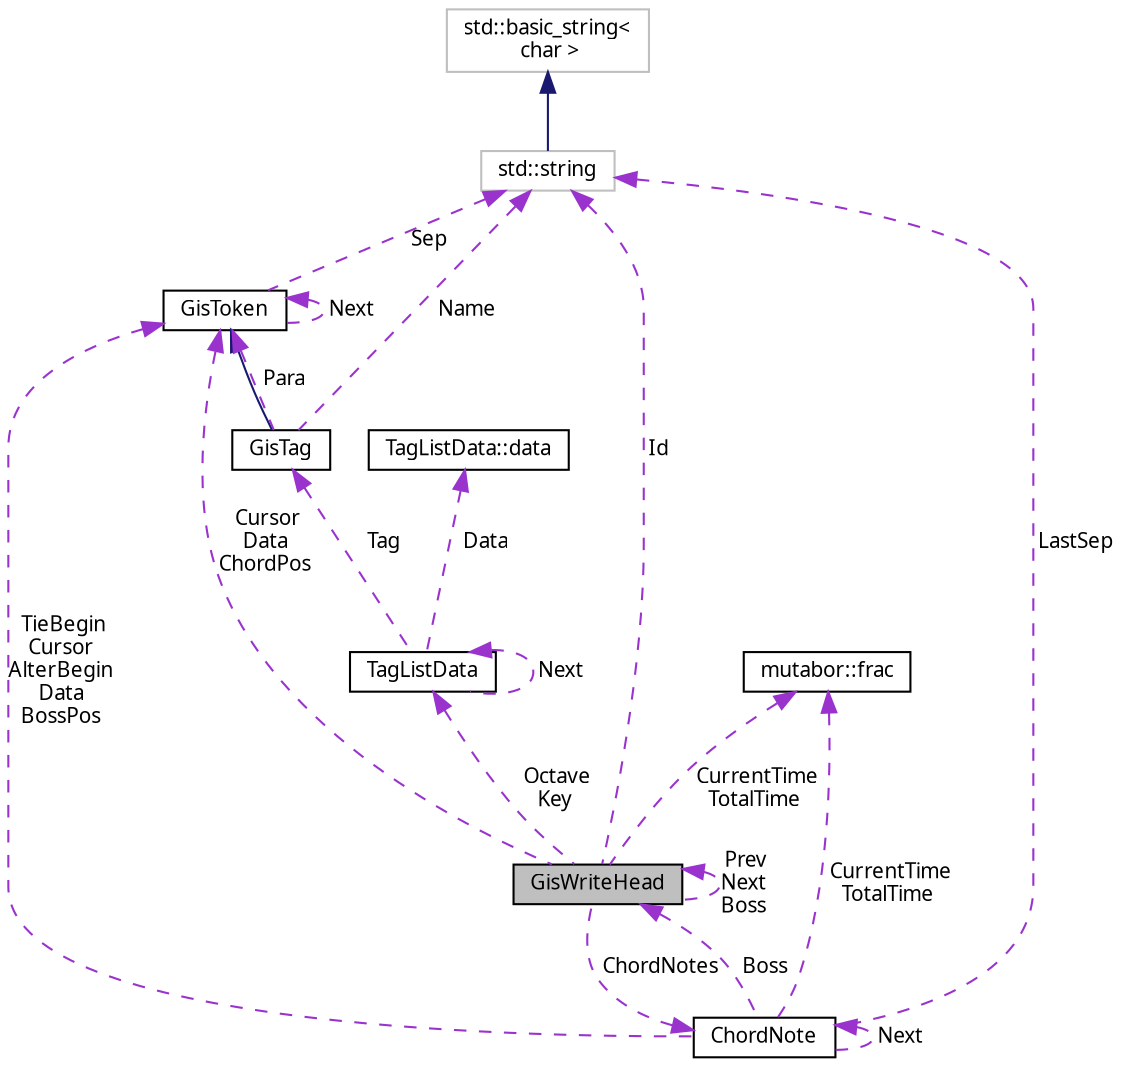 digraph "GisWriteHead"
{
  edge [fontname="Sans",fontsize="10",labelfontname="Sans",labelfontsize="10"];
  node [fontname="Sans",fontsize="10",shape=record];
  Node1 [label="GisWriteHead",height=0.2,width=0.4,color="black", fillcolor="grey75", style="filled", fontcolor="black"];
  Node2 -> Node1 [dir="back",color="darkorchid3",fontsize="10",style="dashed",label=" Octave\nKey" ,fontname="Sans"];
  Node2 [label="TagListData",height=0.2,width=0.4,color="black", fillcolor="white", style="filled",URL="$d5/d11/structTagListData.html"];
  Node2 -> Node2 [dir="back",color="darkorchid3",fontsize="10",style="dashed",label=" Next" ,fontname="Sans"];
  Node3 -> Node2 [dir="back",color="darkorchid3",fontsize="10",style="dashed",label=" Data" ,fontname="Sans"];
  Node3 [label="TagListData::data",height=0.2,width=0.4,color="black", fillcolor="white", style="filled",URL="$de/d04/unionTagListData_1_1data.html"];
  Node4 -> Node2 [dir="back",color="darkorchid3",fontsize="10",style="dashed",label=" Tag" ,fontname="Sans"];
  Node4 [label="GisTag",height=0.2,width=0.4,color="black", fillcolor="white", style="filled",URL="$d2/d39/classGisTag.html"];
  Node5 -> Node4 [dir="back",color="midnightblue",fontsize="10",style="solid",fontname="Sans"];
  Node5 [label="GisToken",height=0.2,width=0.4,color="black", fillcolor="white", style="filled",URL="$d2/db7/classGisToken.html"];
  Node6 -> Node5 [dir="back",color="darkorchid3",fontsize="10",style="dashed",label=" Sep" ,fontname="Sans"];
  Node6 [label="std::string",height=0.2,width=0.4,color="grey75", fillcolor="white", style="filled",tooltip="STL class. "];
  Node7 -> Node6 [dir="back",color="midnightblue",fontsize="10",style="solid",fontname="Sans"];
  Node7 [label="std::basic_string\<\l char \>",height=0.2,width=0.4,color="grey75", fillcolor="white", style="filled",tooltip="STL class. "];
  Node5 -> Node5 [dir="back",color="darkorchid3",fontsize="10",style="dashed",label=" Next" ,fontname="Sans"];
  Node6 -> Node4 [dir="back",color="darkorchid3",fontsize="10",style="dashed",label=" Name" ,fontname="Sans"];
  Node5 -> Node4 [dir="back",color="darkorchid3",fontsize="10",style="dashed",label=" Para" ,fontname="Sans"];
  Node8 -> Node1 [dir="back",color="darkorchid3",fontsize="10",style="dashed",label=" ChordNotes" ,fontname="Sans"];
  Node8 [label="ChordNote",height=0.2,width=0.4,color="black", fillcolor="white", style="filled",URL="$dc/dae/classChordNote.html"];
  Node8 -> Node8 [dir="back",color="darkorchid3",fontsize="10",style="dashed",label=" Next" ,fontname="Sans"];
  Node6 -> Node8 [dir="back",color="darkorchid3",fontsize="10",style="dashed",label=" LastSep" ,fontname="Sans"];
  Node5 -> Node8 [dir="back",color="darkorchid3",fontsize="10",style="dashed",label=" TieBegin\nCursor\nAlterBegin\nData\nBossPos" ,fontname="Sans"];
  Node9 -> Node8 [dir="back",color="darkorchid3",fontsize="10",style="dashed",label=" CurrentTime\nTotalTime" ,fontname="Sans"];
  Node9 [label="mutabor::frac",height=0.2,width=0.4,color="black", fillcolor="white", style="filled",URL="$d9/ded/classmutabor_1_1frac.html"];
  Node1 -> Node8 [dir="back",color="darkorchid3",fontsize="10",style="dashed",label=" Boss" ,fontname="Sans"];
  Node6 -> Node1 [dir="back",color="darkorchid3",fontsize="10",style="dashed",label=" Id" ,fontname="Sans"];
  Node5 -> Node1 [dir="back",color="darkorchid3",fontsize="10",style="dashed",label=" Cursor\nData\nChordPos" ,fontname="Sans"];
  Node9 -> Node1 [dir="back",color="darkorchid3",fontsize="10",style="dashed",label=" CurrentTime\nTotalTime" ,fontname="Sans"];
  Node1 -> Node1 [dir="back",color="darkorchid3",fontsize="10",style="dashed",label=" Prev\nNext\nBoss" ,fontname="Sans"];
}
